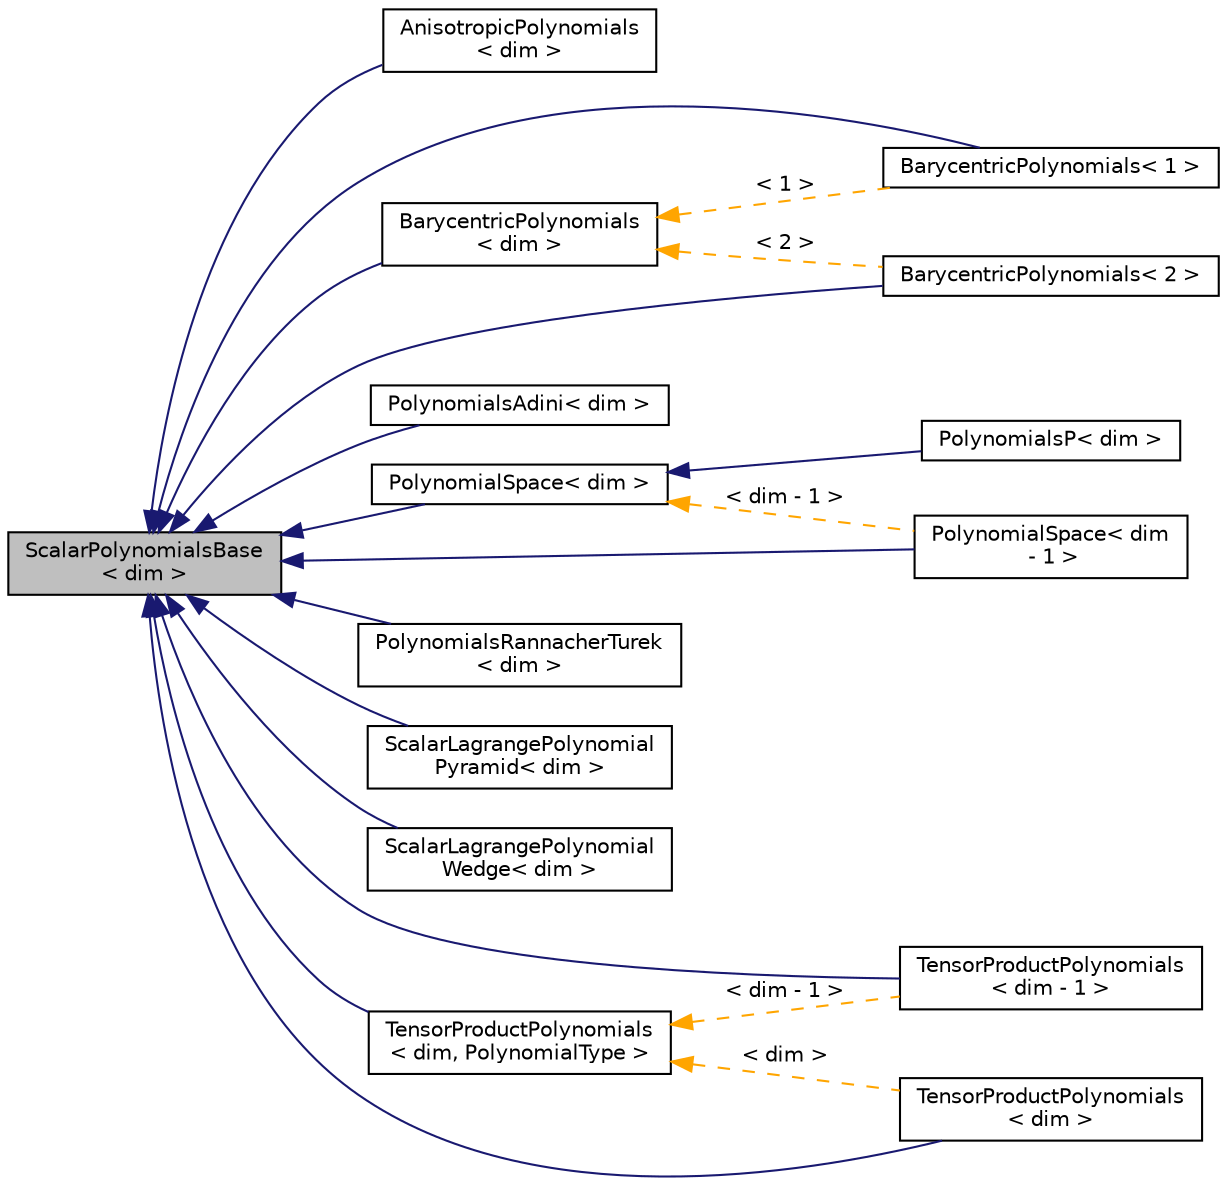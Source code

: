 digraph "ScalarPolynomialsBase&lt; dim &gt;"
{
 // LATEX_PDF_SIZE
  edge [fontname="Helvetica",fontsize="10",labelfontname="Helvetica",labelfontsize="10"];
  node [fontname="Helvetica",fontsize="10",shape=record];
  rankdir="LR";
  Node1 [label="ScalarPolynomialsBase\l\< dim \>",height=0.2,width=0.4,color="black", fillcolor="grey75", style="filled", fontcolor="black",tooltip=" "];
  Node1 -> Node2 [dir="back",color="midnightblue",fontsize="10",style="solid",fontname="Helvetica"];
  Node2 [label="AnisotropicPolynomials\l\< dim \>",height=0.2,width=0.4,color="black", fillcolor="white", style="filled",URL="$classAnisotropicPolynomials.html",tooltip=" "];
  Node1 -> Node3 [dir="back",color="midnightblue",fontsize="10",style="solid",fontname="Helvetica"];
  Node3 [label="BarycentricPolynomials\l\< dim \>",height=0.2,width=0.4,color="black", fillcolor="white", style="filled",URL="$classBarycentricPolynomials.html",tooltip=" "];
  Node3 -> Node4 [dir="back",color="orange",fontsize="10",style="dashed",label=" \< 1 \>" ,fontname="Helvetica"];
  Node4 [label="BarycentricPolynomials\< 1 \>",height=0.2,width=0.4,color="black", fillcolor="white", style="filled",URL="$classBarycentricPolynomials.html",tooltip=" "];
  Node3 -> Node5 [dir="back",color="orange",fontsize="10",style="dashed",label=" \< 2 \>" ,fontname="Helvetica"];
  Node5 [label="BarycentricPolynomials\< 2 \>",height=0.2,width=0.4,color="black", fillcolor="white", style="filled",URL="$classBarycentricPolynomials.html",tooltip=" "];
  Node1 -> Node4 [dir="back",color="midnightblue",fontsize="10",style="solid",fontname="Helvetica"];
  Node1 -> Node5 [dir="back",color="midnightblue",fontsize="10",style="solid",fontname="Helvetica"];
  Node1 -> Node6 [dir="back",color="midnightblue",fontsize="10",style="solid",fontname="Helvetica"];
  Node6 [label="PolynomialsAdini\< dim \>",height=0.2,width=0.4,color="black", fillcolor="white", style="filled",URL="$classPolynomialsAdini.html",tooltip=" "];
  Node1 -> Node7 [dir="back",color="midnightblue",fontsize="10",style="solid",fontname="Helvetica"];
  Node7 [label="PolynomialSpace\< dim \>",height=0.2,width=0.4,color="black", fillcolor="white", style="filled",URL="$classPolynomialSpace.html",tooltip=" "];
  Node7 -> Node8 [dir="back",color="midnightblue",fontsize="10",style="solid",fontname="Helvetica"];
  Node8 [label="PolynomialsP\< dim \>",height=0.2,width=0.4,color="black", fillcolor="white", style="filled",URL="$classPolynomialsP.html",tooltip=" "];
  Node7 -> Node9 [dir="back",color="orange",fontsize="10",style="dashed",label=" \< dim - 1 \>" ,fontname="Helvetica"];
  Node9 [label="PolynomialSpace\< dim\l - 1 \>",height=0.2,width=0.4,color="black", fillcolor="white", style="filled",URL="$classPolynomialSpace.html",tooltip=" "];
  Node1 -> Node9 [dir="back",color="midnightblue",fontsize="10",style="solid",fontname="Helvetica"];
  Node1 -> Node10 [dir="back",color="midnightblue",fontsize="10",style="solid",fontname="Helvetica"];
  Node10 [label="PolynomialsRannacherTurek\l\< dim \>",height=0.2,width=0.4,color="black", fillcolor="white", style="filled",URL="$classPolynomialsRannacherTurek.html",tooltip=" "];
  Node1 -> Node11 [dir="back",color="midnightblue",fontsize="10",style="solid",fontname="Helvetica"];
  Node11 [label="ScalarLagrangePolynomial\lPyramid\< dim \>",height=0.2,width=0.4,color="black", fillcolor="white", style="filled",URL="$classScalarLagrangePolynomialPyramid.html",tooltip=" "];
  Node1 -> Node12 [dir="back",color="midnightblue",fontsize="10",style="solid",fontname="Helvetica"];
  Node12 [label="ScalarLagrangePolynomial\lWedge\< dim \>",height=0.2,width=0.4,color="black", fillcolor="white", style="filled",URL="$classScalarLagrangePolynomialWedge.html",tooltip=" "];
  Node1 -> Node13 [dir="back",color="midnightblue",fontsize="10",style="solid",fontname="Helvetica"];
  Node13 [label="TensorProductPolynomials\l\< dim, PolynomialType \>",height=0.2,width=0.4,color="black", fillcolor="white", style="filled",URL="$classTensorProductPolynomials.html",tooltip=" "];
  Node13 -> Node14 [dir="back",color="orange",fontsize="10",style="dashed",label=" \< dim - 1 \>" ,fontname="Helvetica"];
  Node14 [label="TensorProductPolynomials\l\< dim - 1 \>",height=0.2,width=0.4,color="black", fillcolor="white", style="filled",URL="$classTensorProductPolynomials.html",tooltip=" "];
  Node13 -> Node15 [dir="back",color="orange",fontsize="10",style="dashed",label=" \< dim \>" ,fontname="Helvetica"];
  Node15 [label="TensorProductPolynomials\l\< dim \>",height=0.2,width=0.4,color="black", fillcolor="white", style="filled",URL="$classTensorProductPolynomials.html",tooltip=" "];
  Node1 -> Node14 [dir="back",color="midnightblue",fontsize="10",style="solid",fontname="Helvetica"];
  Node1 -> Node15 [dir="back",color="midnightblue",fontsize="10",style="solid",fontname="Helvetica"];
}
